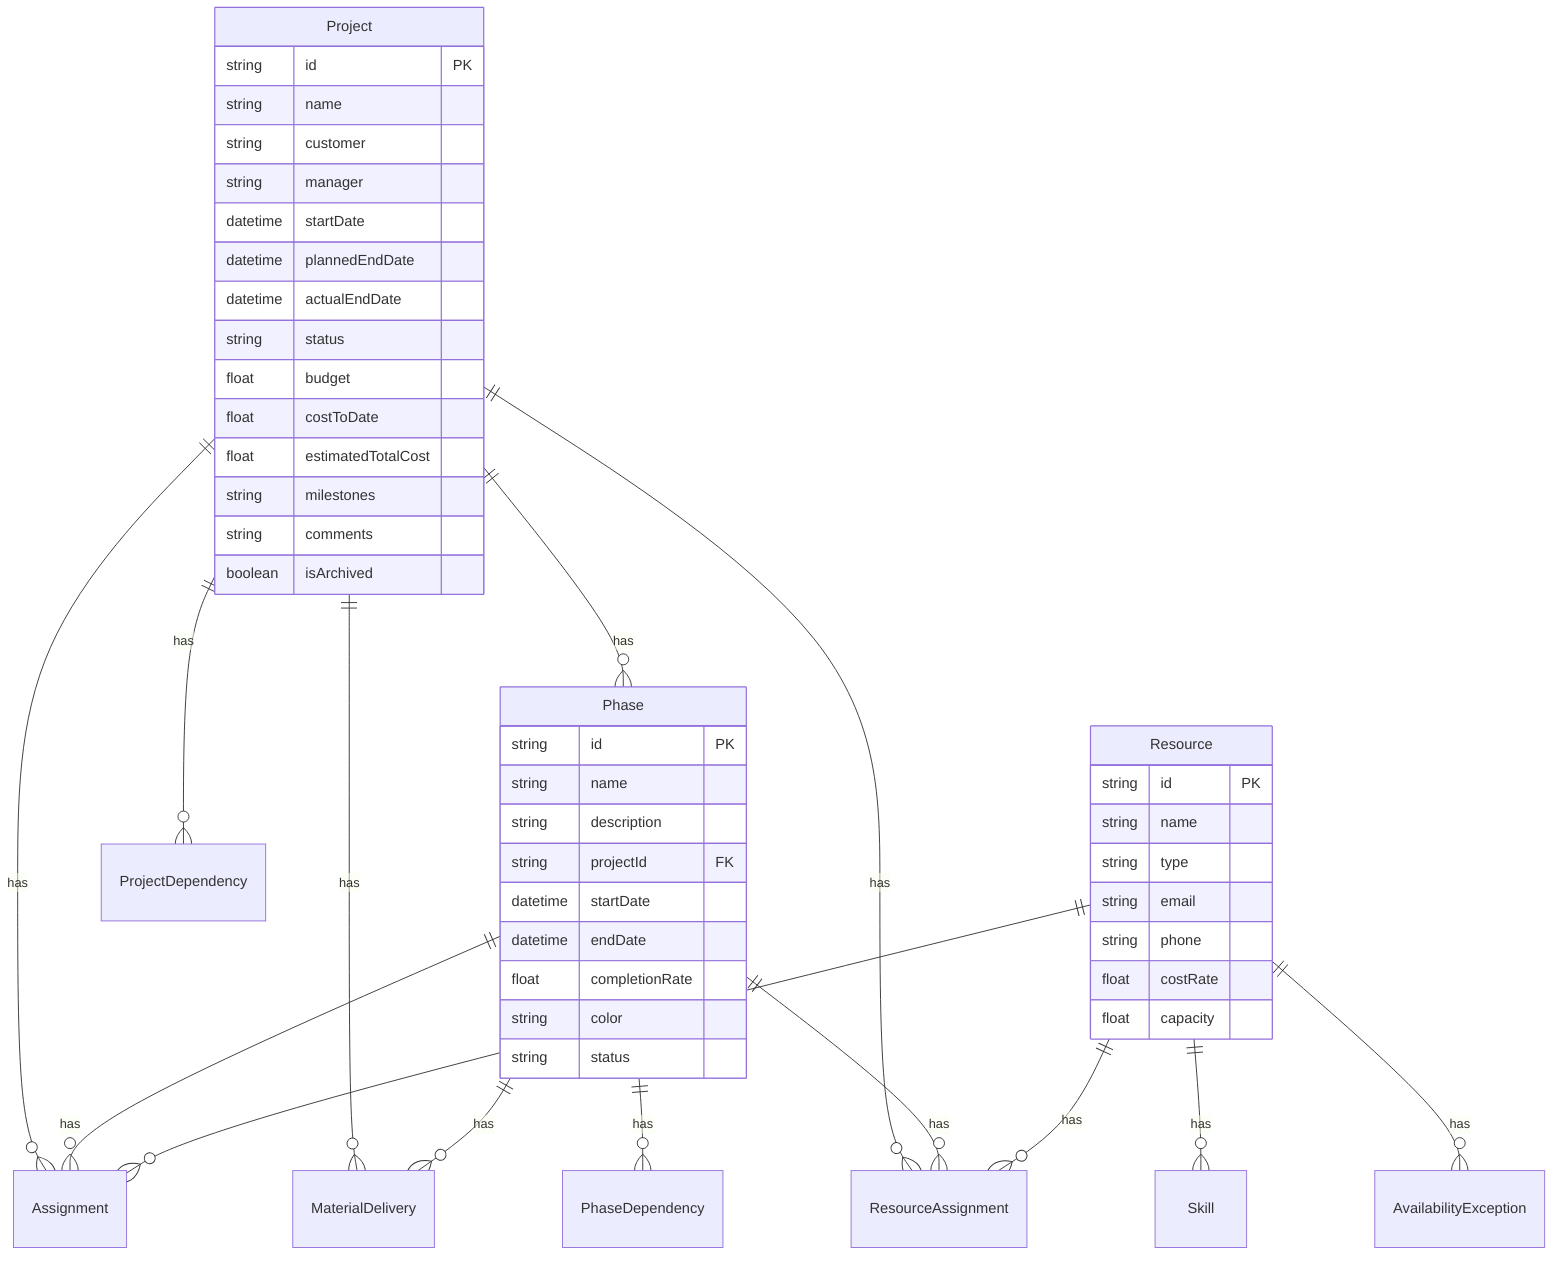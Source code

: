 erDiagram
    Project ||--o{ Phase : has
    Project ||--o{ Assignment : has
    Project ||--o{ MaterialDelivery : has
    Project ||--o{ ProjectDependency : has
    Project ||--o{ ResourceAssignment : has
    
    Phase ||--o{ Assignment : has
    Phase ||--o{ MaterialDelivery : has
    Phase ||--o{ PhaseDependency : has
    Phase ||--o{ ResourceAssignment : has
    
    Resource ||--o{ Assignment : assigned_to
    Resource ||--o{ Skill : has
    Resource ||--o{ AvailabilityException : has
    Resource ||--o{ ResourceAssignment : has
    
    Project {
        string id PK
        string name
        string customer
        string manager
        datetime startDate
        datetime plannedEndDate
        datetime actualEndDate
        string status
        float budget
        float costToDate
        float estimatedTotalCost
        string milestones
        string comments
        boolean isArchived
    }
    
    Phase {
        string id PK
        string name
        string description
        string projectId FK
        datetime startDate
        datetime endDate
        float completionRate
        string color
        string status
    }
    
    Resource {
        string id PK
        string name
        string type
        string email
        string phone
        float costRate
        float capacity
    }